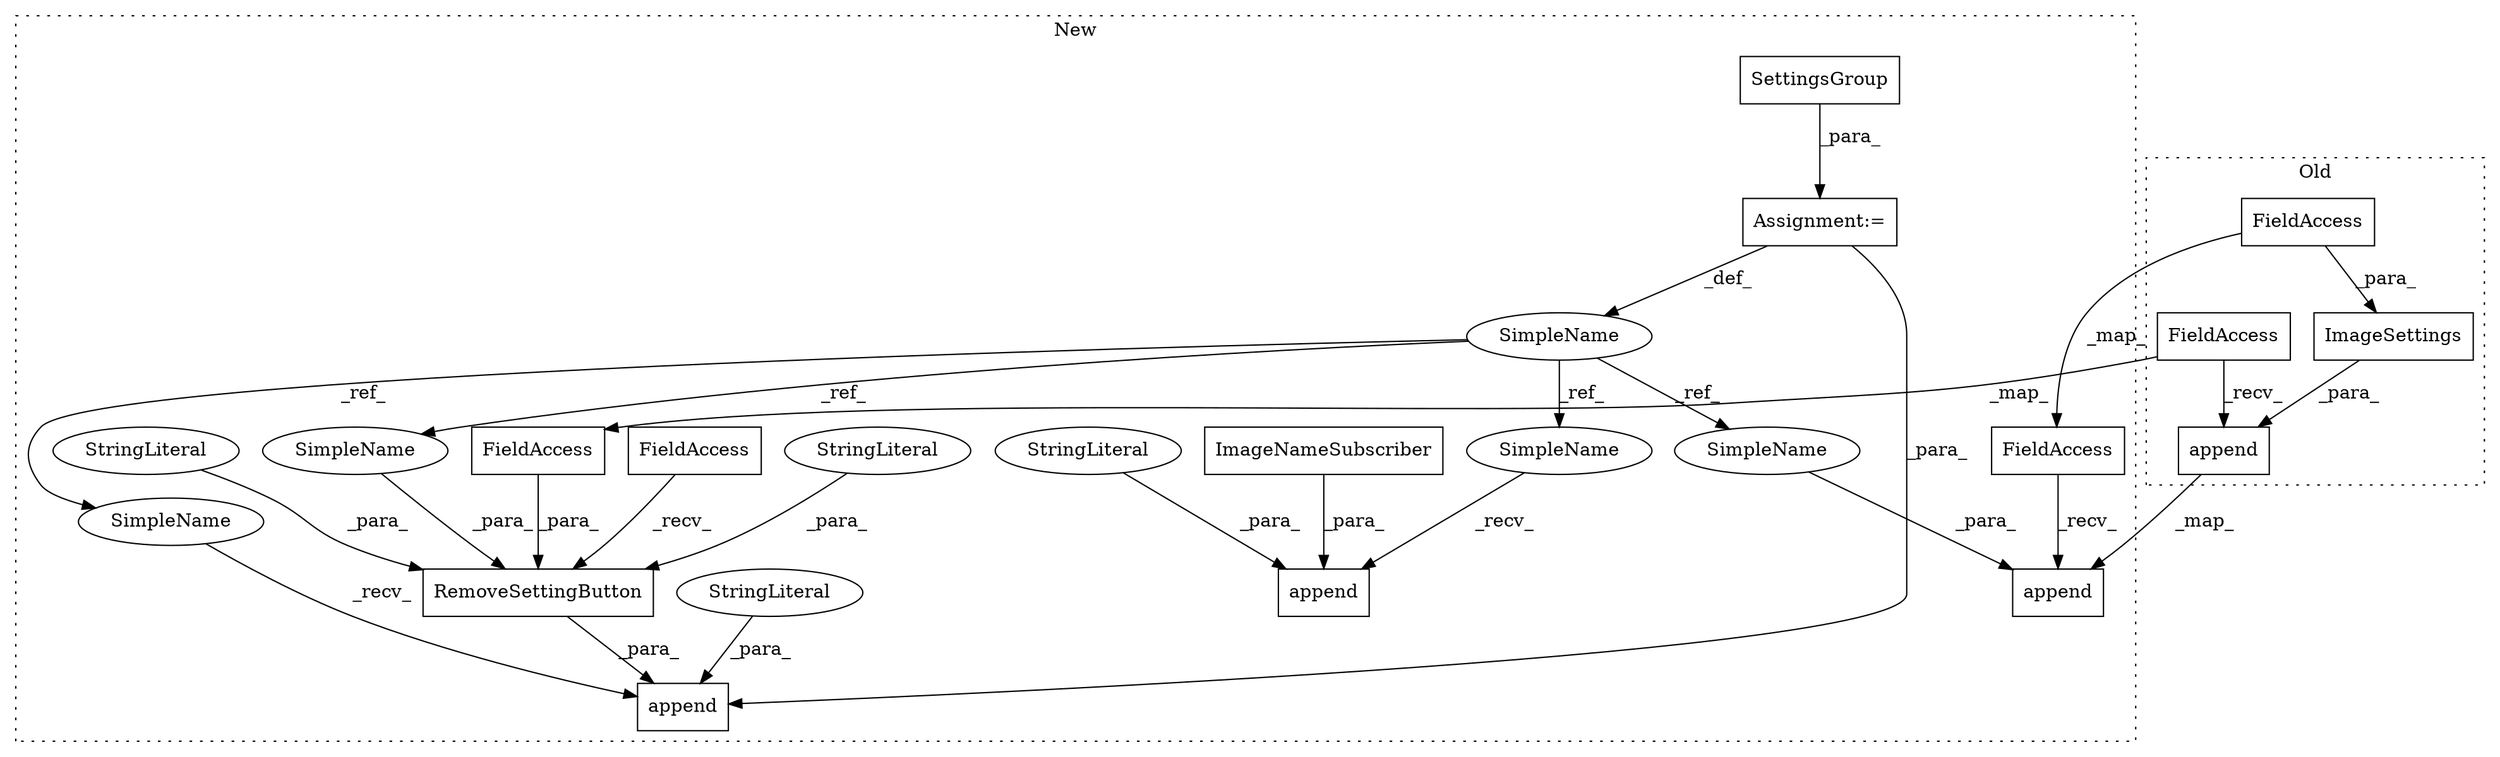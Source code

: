 digraph G {
subgraph cluster0 {
1 [label="ImageSettings" a="32" s="4939,4970" l="14,1" shape="box"];
9 [label="append" a="32" s="4932,4971" l="7,1" shape="box"];
16 [label="FieldAccess" a="22" s="4953" l="17" shape="box"];
18 [label="FieldAccess" a="22" s="4914" l="17" shape="box"];
label = "Old";
style="dotted";
}
subgraph cluster1 {
2 [label="append" a="32" s="4193,4348" l="7,1" shape="box"];
3 [label="SimpleName" a="42" s="4138" l="5" shape="ellipse"];
4 [label="RemoveSettingButton" a="32" s="4400,4467" l="20,1" shape="box"];
5 [label="ImageNameSubscriber" a="32" s="4235,4347" l="20,1" shape="box"];
6 [label="SettingsGroup" a="32" s="4166" l="15" shape="box"];
7 [label="FieldAccess" a="22" s="4378" l="12" shape="box"];
8 [label="append" a="32" s="4493,4505" l="7,1" shape="box"];
10 [label="StringLiteral" a="45" s="4200" l="12" shape="ellipse"];
11 [label="Assignment:=" a="7" s="4143" l="1" shape="box"];
12 [label="StringLiteral" a="45" s="4420" l="2" shape="ellipse"];
13 [label="StringLiteral" a="45" s="4423" l="20" shape="ellipse"];
14 [label="append" a="32" s="4361,4468" l="7,1" shape="box"];
15 [label="StringLiteral" a="45" s="4368" l="9" shape="ellipse"];
17 [label="FieldAccess" a="22" s="4475" l="17" shape="box"];
19 [label="FieldAccess" a="22" s="4444" l="17" shape="box"];
20 [label="SimpleName" a="42" s="4355" l="5" shape="ellipse"];
21 [label="SimpleName" a="42" s="4462" l="5" shape="ellipse"];
22 [label="SimpleName" a="42" s="4500" l="5" shape="ellipse"];
23 [label="SimpleName" a="42" s="4187" l="5" shape="ellipse"];
label = "New";
style="dotted";
}
1 -> 9 [label="_para_"];
3 -> 22 [label="_ref_"];
3 -> 21 [label="_ref_"];
3 -> 20 [label="_ref_"];
3 -> 23 [label="_ref_"];
4 -> 14 [label="_para_"];
5 -> 2 [label="_para_"];
6 -> 11 [label="_para_"];
7 -> 4 [label="_recv_"];
9 -> 8 [label="_map_"];
10 -> 2 [label="_para_"];
11 -> 14 [label="_para_"];
11 -> 3 [label="_def_"];
12 -> 4 [label="_para_"];
13 -> 4 [label="_para_"];
15 -> 14 [label="_para_"];
16 -> 1 [label="_para_"];
16 -> 17 [label="_map_"];
17 -> 8 [label="_recv_"];
18 -> 19 [label="_map_"];
18 -> 9 [label="_recv_"];
19 -> 4 [label="_para_"];
20 -> 14 [label="_recv_"];
21 -> 4 [label="_para_"];
22 -> 8 [label="_para_"];
23 -> 2 [label="_recv_"];
}